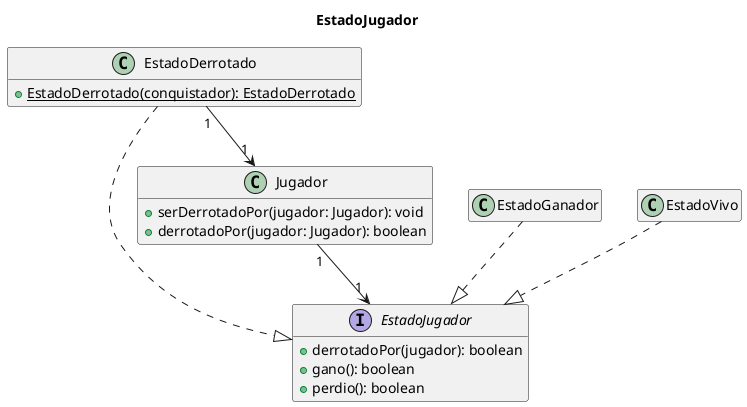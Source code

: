 @startuml

title EstadoJugador

hide empty members

interface EstadoJugador {
    + derrotadoPor(jugador): boolean
    + gano(): boolean
    + perdio(): boolean
}

EstadoDerrotado ..|> EstadoJugador
EstadoGanador ..|> EstadoJugador
EstadoVivo ..|> EstadoJugador

EstadoDerrotado "1" --> "1" Jugador

class EstadoDerrotado {
    + {static} EstadoDerrotado(conquistador): EstadoDerrotado
}

class EstadoGanador {

}

Jugador "1" --> "1" EstadoJugador

class Jugador {
   + serDerrotadoPor(jugador: Jugador): void
   + derrotadoPor(jugador: Jugador): boolean
}

@enduml